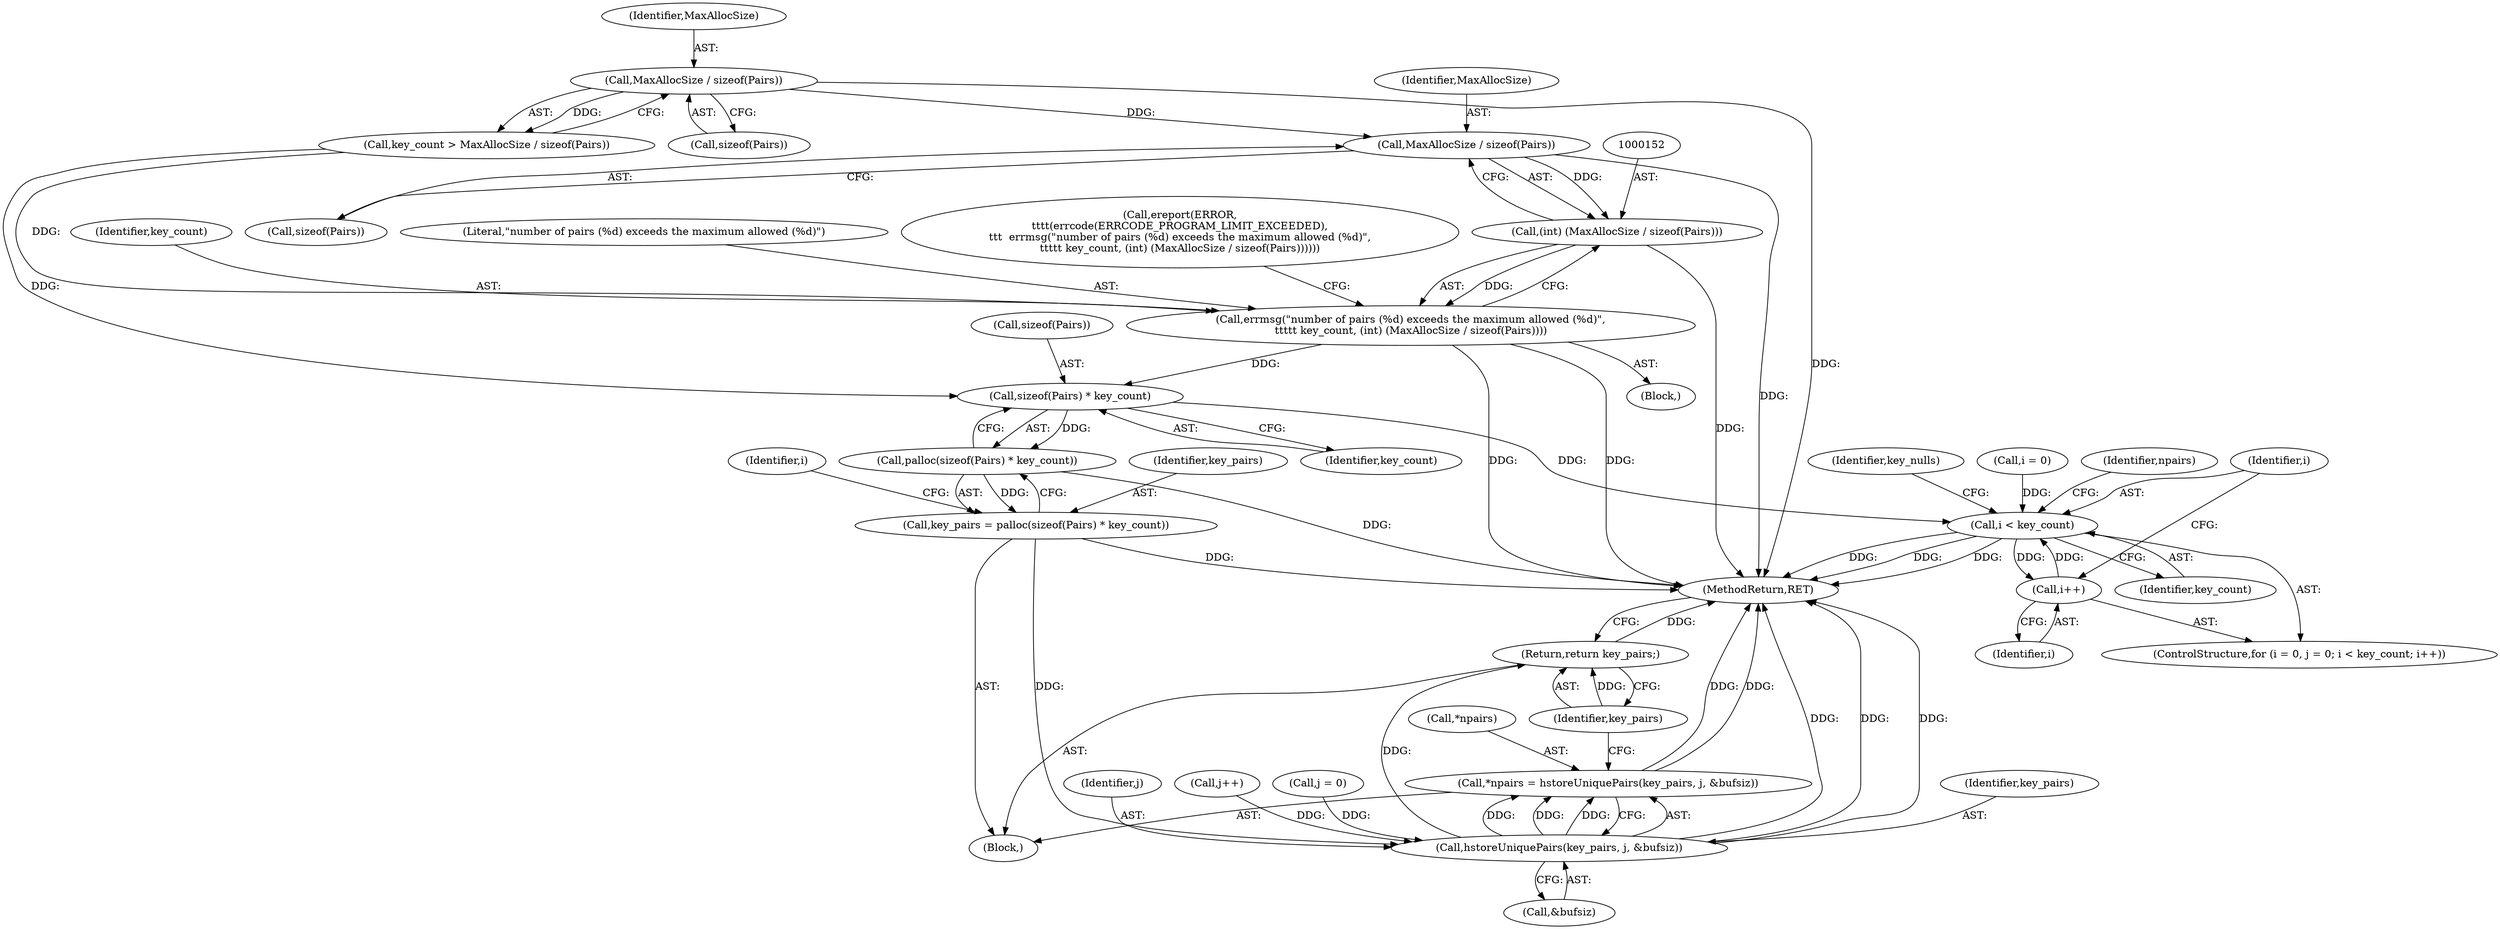 digraph "0_postgres_31400a673325147e1205326008e32135a78b4d8a_3@API" {
"1000153" [label="(Call,MaxAllocSize / sizeof(Pairs))"];
"1000139" [label="(Call,MaxAllocSize / sizeof(Pairs))"];
"1000151" [label="(Call,(int) (MaxAllocSize / sizeof(Pairs)))"];
"1000148" [label="(Call,errmsg(\"number of pairs (%d) exceeds the maximum allowed (%d)\",\n\t\t\t\t\t key_count, (int) (MaxAllocSize / sizeof(Pairs))))"];
"1000160" [label="(Call,sizeof(Pairs) * key_count)"];
"1000159" [label="(Call,palloc(sizeof(Pairs) * key_count))"];
"1000157" [label="(Call,key_pairs = palloc(sizeof(Pairs) * key_count))"];
"1000239" [label="(Call,hstoreUniquePairs(key_pairs, j, &bufsiz))"];
"1000236" [label="(Call,*npairs = hstoreUniquePairs(key_pairs, j, &bufsiz))"];
"1000244" [label="(Return,return key_pairs;)"];
"1000172" [label="(Call,i < key_count)"];
"1000175" [label="(Call,i++)"];
"1000244" [label="(Return,return key_pairs;)"];
"1000145" [label="(Block,)"];
"1000163" [label="(Identifier,key_count)"];
"1000151" [label="(Call,(int) (MaxAllocSize / sizeof(Pairs)))"];
"1000157" [label="(Call,key_pairs = palloc(sizeof(Pairs) * key_count))"];
"1000242" [label="(Call,&bufsiz)"];
"1000237" [label="(Call,*npairs)"];
"1000167" [label="(Identifier,i)"];
"1000166" [label="(Call,i = 0)"];
"1000174" [label="(Identifier,key_count)"];
"1000240" [label="(Identifier,key_pairs)"];
"1000236" [label="(Call,*npairs = hstoreUniquePairs(key_pairs, j, &bufsiz))"];
"1000141" [label="(Call,sizeof(Pairs))"];
"1000173" [label="(Identifier,i)"];
"1000137" [label="(Call,key_count > MaxAllocSize / sizeof(Pairs))"];
"1000176" [label="(Identifier,i)"];
"1000150" [label="(Identifier,key_count)"];
"1000241" [label="(Identifier,j)"];
"1000159" [label="(Call,palloc(sizeof(Pairs) * key_count))"];
"1000246" [label="(MethodReturn,RET)"];
"1000149" [label="(Literal,\"number of pairs (%d) exceeds the maximum allowed (%d)\")"];
"1000238" [label="(Identifier,npairs)"];
"1000175" [label="(Call,i++)"];
"1000172" [label="(Call,i < key_count)"];
"1000239" [label="(Call,hstoreUniquePairs(key_pairs, j, &bufsiz))"];
"1000161" [label="(Call,sizeof(Pairs))"];
"1000158" [label="(Identifier,key_pairs)"];
"1000181" [label="(Identifier,key_nulls)"];
"1000245" [label="(Identifier,key_pairs)"];
"1000234" [label="(Call,j++)"];
"1000155" [label="(Call,sizeof(Pairs))"];
"1000139" [label="(Call,MaxAllocSize / sizeof(Pairs))"];
"1000148" [label="(Call,errmsg(\"number of pairs (%d) exceeds the maximum allowed (%d)\",\n\t\t\t\t\t key_count, (int) (MaxAllocSize / sizeof(Pairs))))"];
"1000154" [label="(Identifier,MaxAllocSize)"];
"1000143" [label="(Call,ereport(ERROR,\n\t\t\t\t(errcode(ERRCODE_PROGRAM_LIMIT_EXCEEDED),\n\t\t\t  errmsg(\"number of pairs (%d) exceeds the maximum allowed (%d)\",\n\t\t\t\t\t key_count, (int) (MaxAllocSize / sizeof(Pairs))))))"];
"1000160" [label="(Call,sizeof(Pairs) * key_count)"];
"1000169" [label="(Call,j = 0)"];
"1000164" [label="(ControlStructure,for (i = 0, j = 0; i < key_count; i++))"];
"1000104" [label="(Block,)"];
"1000153" [label="(Call,MaxAllocSize / sizeof(Pairs))"];
"1000140" [label="(Identifier,MaxAllocSize)"];
"1000153" -> "1000151"  [label="AST: "];
"1000153" -> "1000155"  [label="CFG: "];
"1000154" -> "1000153"  [label="AST: "];
"1000155" -> "1000153"  [label="AST: "];
"1000151" -> "1000153"  [label="CFG: "];
"1000153" -> "1000246"  [label="DDG: "];
"1000153" -> "1000151"  [label="DDG: "];
"1000139" -> "1000153"  [label="DDG: "];
"1000139" -> "1000137"  [label="AST: "];
"1000139" -> "1000141"  [label="CFG: "];
"1000140" -> "1000139"  [label="AST: "];
"1000141" -> "1000139"  [label="AST: "];
"1000137" -> "1000139"  [label="CFG: "];
"1000139" -> "1000246"  [label="DDG: "];
"1000139" -> "1000137"  [label="DDG: "];
"1000151" -> "1000148"  [label="AST: "];
"1000152" -> "1000151"  [label="AST: "];
"1000148" -> "1000151"  [label="CFG: "];
"1000151" -> "1000246"  [label="DDG: "];
"1000151" -> "1000148"  [label="DDG: "];
"1000148" -> "1000145"  [label="AST: "];
"1000149" -> "1000148"  [label="AST: "];
"1000150" -> "1000148"  [label="AST: "];
"1000143" -> "1000148"  [label="CFG: "];
"1000148" -> "1000246"  [label="DDG: "];
"1000148" -> "1000246"  [label="DDG: "];
"1000137" -> "1000148"  [label="DDG: "];
"1000148" -> "1000160"  [label="DDG: "];
"1000160" -> "1000159"  [label="AST: "];
"1000160" -> "1000163"  [label="CFG: "];
"1000161" -> "1000160"  [label="AST: "];
"1000163" -> "1000160"  [label="AST: "];
"1000159" -> "1000160"  [label="CFG: "];
"1000160" -> "1000159"  [label="DDG: "];
"1000137" -> "1000160"  [label="DDG: "];
"1000160" -> "1000172"  [label="DDG: "];
"1000159" -> "1000157"  [label="AST: "];
"1000157" -> "1000159"  [label="CFG: "];
"1000159" -> "1000246"  [label="DDG: "];
"1000159" -> "1000157"  [label="DDG: "];
"1000157" -> "1000104"  [label="AST: "];
"1000158" -> "1000157"  [label="AST: "];
"1000167" -> "1000157"  [label="CFG: "];
"1000157" -> "1000246"  [label="DDG: "];
"1000157" -> "1000239"  [label="DDG: "];
"1000239" -> "1000236"  [label="AST: "];
"1000239" -> "1000242"  [label="CFG: "];
"1000240" -> "1000239"  [label="AST: "];
"1000241" -> "1000239"  [label="AST: "];
"1000242" -> "1000239"  [label="AST: "];
"1000236" -> "1000239"  [label="CFG: "];
"1000239" -> "1000246"  [label="DDG: "];
"1000239" -> "1000246"  [label="DDG: "];
"1000239" -> "1000246"  [label="DDG: "];
"1000239" -> "1000236"  [label="DDG: "];
"1000239" -> "1000236"  [label="DDG: "];
"1000239" -> "1000236"  [label="DDG: "];
"1000234" -> "1000239"  [label="DDG: "];
"1000169" -> "1000239"  [label="DDG: "];
"1000239" -> "1000244"  [label="DDG: "];
"1000236" -> "1000104"  [label="AST: "];
"1000237" -> "1000236"  [label="AST: "];
"1000245" -> "1000236"  [label="CFG: "];
"1000236" -> "1000246"  [label="DDG: "];
"1000236" -> "1000246"  [label="DDG: "];
"1000244" -> "1000104"  [label="AST: "];
"1000244" -> "1000245"  [label="CFG: "];
"1000245" -> "1000244"  [label="AST: "];
"1000246" -> "1000244"  [label="CFG: "];
"1000244" -> "1000246"  [label="DDG: "];
"1000245" -> "1000244"  [label="DDG: "];
"1000172" -> "1000164"  [label="AST: "];
"1000172" -> "1000174"  [label="CFG: "];
"1000173" -> "1000172"  [label="AST: "];
"1000174" -> "1000172"  [label="AST: "];
"1000181" -> "1000172"  [label="CFG: "];
"1000238" -> "1000172"  [label="CFG: "];
"1000172" -> "1000246"  [label="DDG: "];
"1000172" -> "1000246"  [label="DDG: "];
"1000172" -> "1000246"  [label="DDG: "];
"1000166" -> "1000172"  [label="DDG: "];
"1000175" -> "1000172"  [label="DDG: "];
"1000172" -> "1000175"  [label="DDG: "];
"1000175" -> "1000164"  [label="AST: "];
"1000175" -> "1000176"  [label="CFG: "];
"1000176" -> "1000175"  [label="AST: "];
"1000173" -> "1000175"  [label="CFG: "];
}
